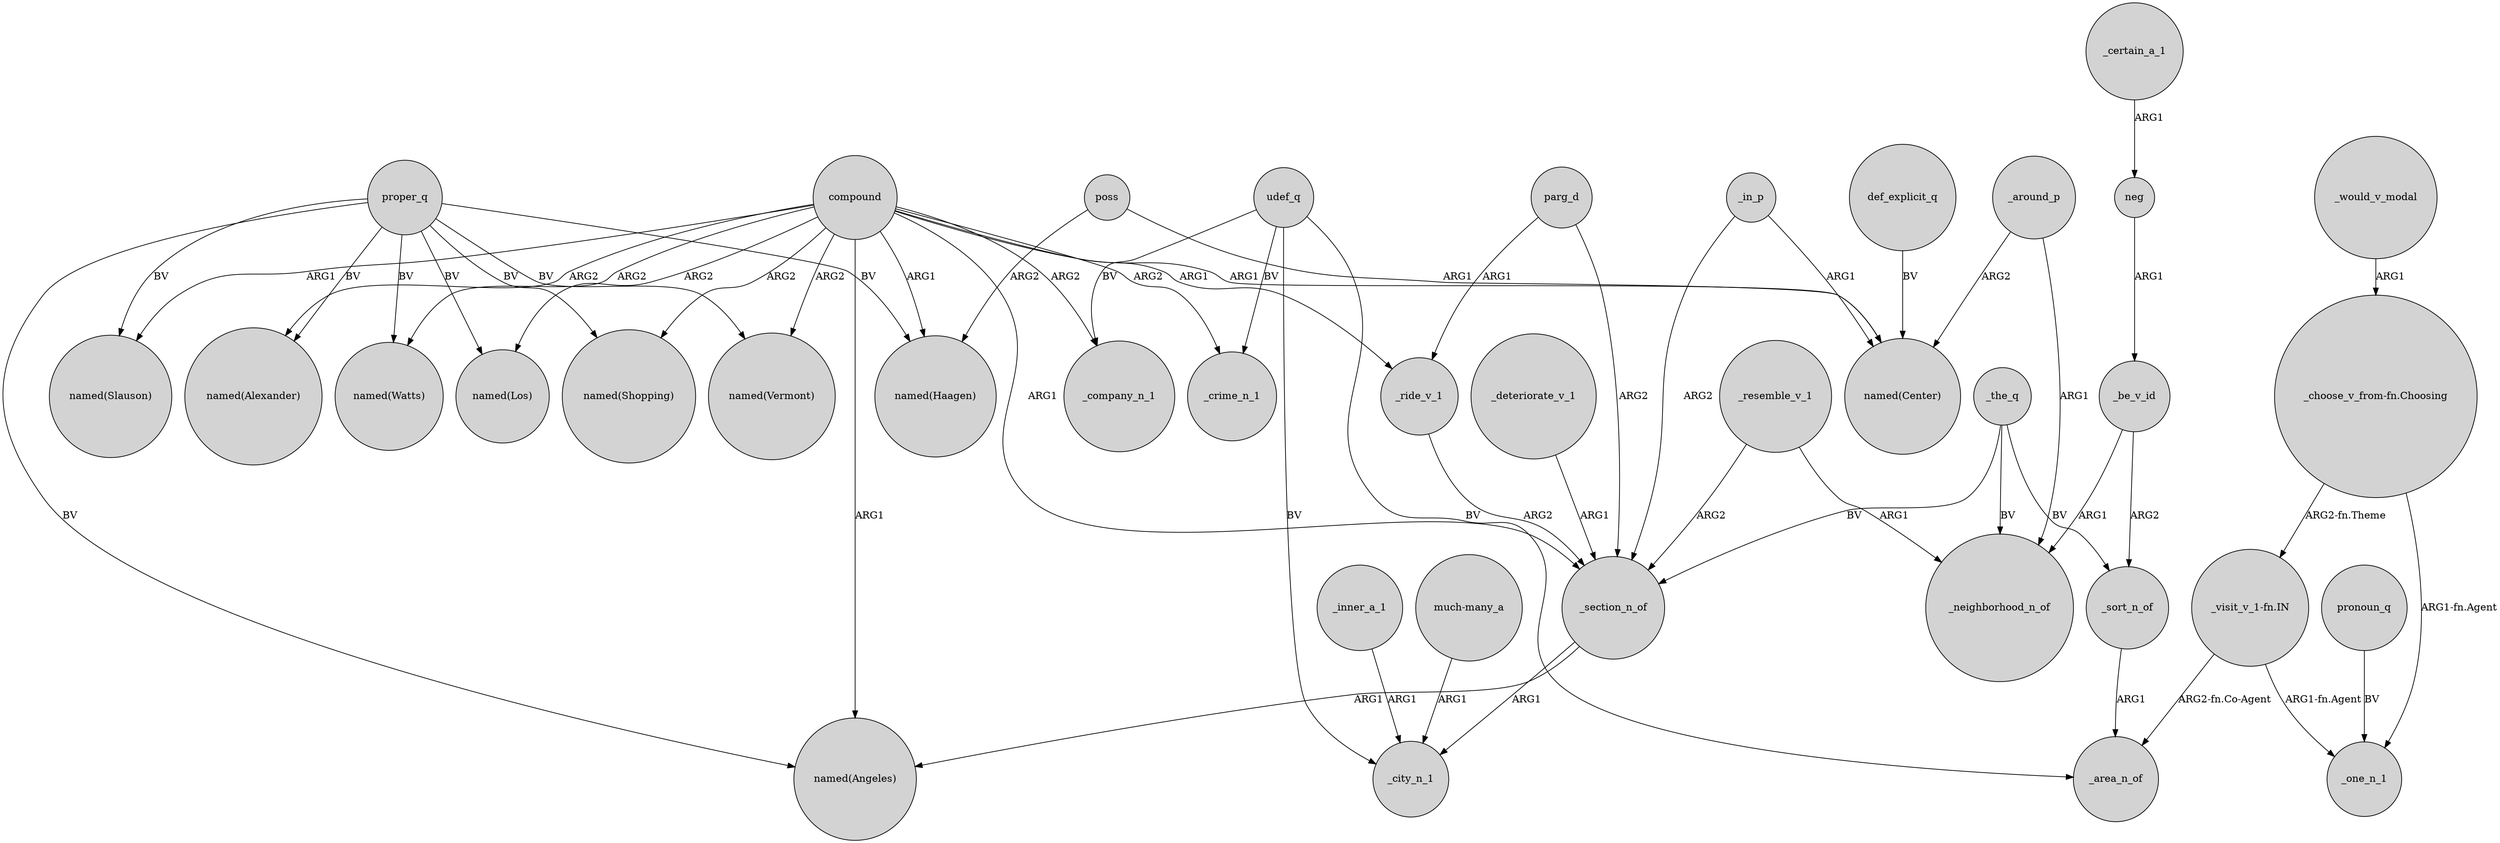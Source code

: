 digraph {
	node [shape=circle style=filled]
	def_explicit_q -> "named(Center)" [label=BV]
	_inner_a_1 -> _city_n_1 [label=ARG1]
	proper_q -> "named(Alexander)" [label=BV]
	"_choose_v_from-fn.Choosing" -> _one_n_1 [label="ARG1-fn.Agent"]
	proper_q -> "named(Watts)" [label=BV]
	compound -> "named(Los)" [label=ARG2]
	_the_q -> _sort_n_of [label=BV]
	compound -> "named(Watts)" [label=ARG2]
	_deteriorate_v_1 -> _section_n_of [label=ARG1]
	_the_q -> _neighborhood_n_of [label=BV]
	proper_q -> "named(Haagen)" [label=BV]
	compound -> _company_n_1 [label=ARG2]
	proper_q -> "named(Los)" [label=BV]
	parg_d -> _ride_v_1 [label=ARG1]
	compound -> _section_n_of [label=ARG1]
	_around_p -> "named(Center)" [label=ARG2]
	poss -> "named(Haagen)" [label=ARG2]
	proper_q -> "named(Vermont)" [label=BV]
	_would_v_modal -> "_choose_v_from-fn.Choosing" [label=ARG1]
	_ride_v_1 -> _section_n_of [label=ARG2]
	compound -> "named(Angeles)" [label=ARG1]
	"_choose_v_from-fn.Choosing" -> "_visit_v_1-fn.IN" [label="ARG2-fn.Theme"]
	poss -> "named(Center)" [label=ARG1]
	_resemble_v_1 -> _section_n_of [label=ARG2]
	_in_p -> _section_n_of [label=ARG2]
	_section_n_of -> "named(Angeles)" [label=ARG1]
	udef_q -> _city_n_1 [label=BV]
	_be_v_id -> _neighborhood_n_of [label=ARG1]
	proper_q -> "named(Shopping)" [label=BV]
	_the_q -> _section_n_of [label=BV]
	compound -> "named(Alexander)" [label=ARG2]
	_section_n_of -> _city_n_1 [label=ARG1]
	proper_q -> "named(Slauson)" [label=BV]
	compound -> _crime_n_1 [label=ARG2]
	parg_d -> _section_n_of [label=ARG2]
	_be_v_id -> _sort_n_of [label=ARG2]
	compound -> _ride_v_1 [label=ARG1]
	pronoun_q -> _one_n_1 [label=BV]
	_sort_n_of -> _area_n_of [label=ARG1]
	_resemble_v_1 -> _neighborhood_n_of [label=ARG1]
	compound -> "named(Vermont)" [label=ARG2]
	_certain_a_1 -> neg [label=ARG1]
	compound -> "named(Shopping)" [label=ARG2]
	neg -> _be_v_id [label=ARG1]
	"_visit_v_1-fn.IN" -> _one_n_1 [label="ARG1-fn.Agent"]
	compound -> "named(Center)" [label=ARG1]
	proper_q -> "named(Angeles)" [label=BV]
	"much-many_a" -> _city_n_1 [label=ARG1]
	udef_q -> _area_n_of [label=BV]
	udef_q -> _crime_n_1 [label=BV]
	_in_p -> "named(Center)" [label=ARG1]
	compound -> "named(Haagen)" [label=ARG1]
	udef_q -> _company_n_1 [label=BV]
	"_visit_v_1-fn.IN" -> _area_n_of [label="ARG2-fn.Co-Agent"]
	_around_p -> _neighborhood_n_of [label=ARG1]
	compound -> "named(Slauson)" [label=ARG1]
}
